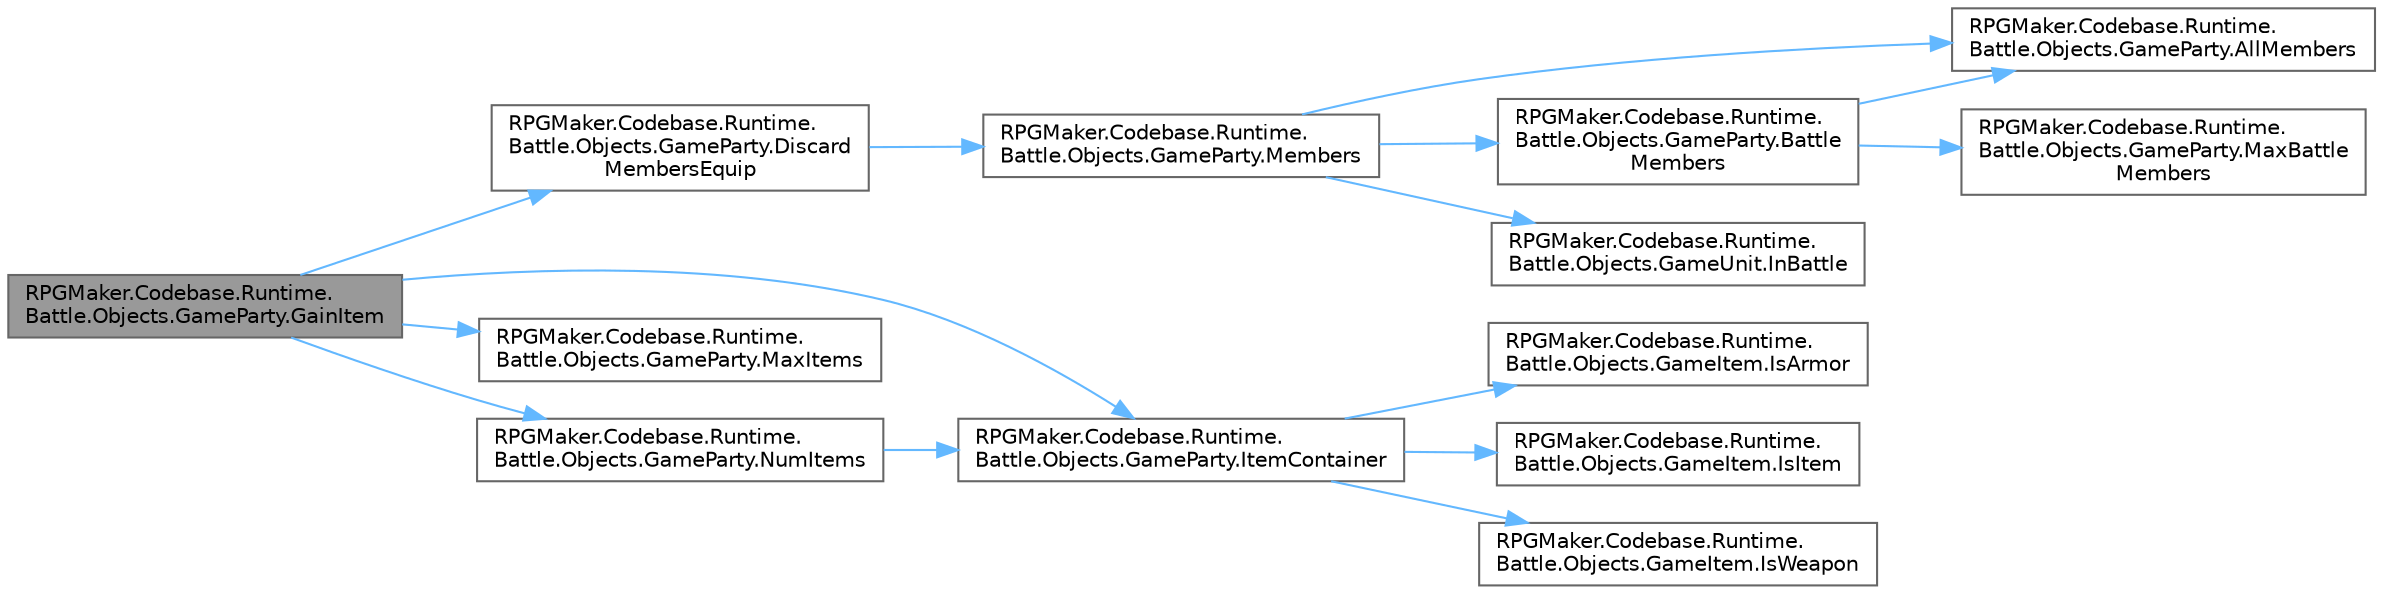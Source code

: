 digraph "RPGMaker.Codebase.Runtime.Battle.Objects.GameParty.GainItem"
{
 // LATEX_PDF_SIZE
  bgcolor="transparent";
  edge [fontname=Helvetica,fontsize=10,labelfontname=Helvetica,labelfontsize=10];
  node [fontname=Helvetica,fontsize=10,shape=box,height=0.2,width=0.4];
  rankdir="LR";
  Node1 [id="Node000001",label="RPGMaker.Codebase.Runtime.\lBattle.Objects.GameParty.GainItem",height=0.2,width=0.4,color="gray40", fillcolor="grey60", style="filled", fontcolor="black",tooltip="指定アイテムを増やす"];
  Node1 -> Node2 [id="edge1_Node000001_Node000002",color="steelblue1",style="solid",tooltip=" "];
  Node2 [id="Node000002",label="RPGMaker.Codebase.Runtime.\lBattle.Objects.GameParty.Discard\lMembersEquip",height=0.2,width=0.4,color="grey40", fillcolor="white", style="filled",URL="$d7/db3/class_r_p_g_maker_1_1_codebase_1_1_runtime_1_1_battle_1_1_objects_1_1_game_party.html#a8d4fc0410ec9165678164626063834eb",tooltip="指定の装備を捨てる"];
  Node2 -> Node3 [id="edge2_Node000002_Node000003",color="steelblue1",style="solid",tooltip=" "];
  Node3 [id="Node000003",label="RPGMaker.Codebase.Runtime.\lBattle.Objects.GameParty.Members",height=0.2,width=0.4,color="grey40", fillcolor="white", style="filled",URL="$d7/db3/class_r_p_g_maker_1_1_codebase_1_1_runtime_1_1_battle_1_1_objects_1_1_game_party.html#ae6820419564b17670564aad1bf41ff29",tooltip="戦闘中のバトラー生死問わず全て配列で返す"];
  Node3 -> Node4 [id="edge3_Node000003_Node000004",color="steelblue1",style="solid",tooltip=" "];
  Node4 [id="Node000004",label="RPGMaker.Codebase.Runtime.\lBattle.Objects.GameParty.AllMembers",height=0.2,width=0.4,color="grey40", fillcolor="white", style="filled",URL="$d7/db3/class_r_p_g_maker_1_1_codebase_1_1_runtime_1_1_battle_1_1_objects_1_1_game_party.html#a5ddba874c7edcee24070edc19331f21b",tooltip="パーティの全アクターを配列で返す"];
  Node3 -> Node5 [id="edge4_Node000003_Node000005",color="steelblue1",style="solid",tooltip=" "];
  Node5 [id="Node000005",label="RPGMaker.Codebase.Runtime.\lBattle.Objects.GameParty.Battle\lMembers",height=0.2,width=0.4,color="grey40", fillcolor="white", style="filled",URL="$d7/db3/class_r_p_g_maker_1_1_codebase_1_1_runtime_1_1_battle_1_1_objects_1_1_game_party.html#ac5ac2ccd4638ad18d4033b71c57ba156",tooltip="戦闘に参加する全アクターを配列で返す"];
  Node5 -> Node4 [id="edge5_Node000005_Node000004",color="steelblue1",style="solid",tooltip=" "];
  Node5 -> Node6 [id="edge6_Node000005_Node000006",color="steelblue1",style="solid",tooltip=" "];
  Node6 [id="Node000006",label="RPGMaker.Codebase.Runtime.\lBattle.Objects.GameParty.MaxBattle\lMembers",height=0.2,width=0.4,color="grey40", fillcolor="white", style="filled",URL="$d7/db3/class_r_p_g_maker_1_1_codebase_1_1_runtime_1_1_battle_1_1_objects_1_1_game_party.html#ad6fe33d8881f2757ddfab1ca1d2a595b",tooltip="戦闘参加メンバーの最大数(規定値:4)を返す"];
  Node3 -> Node7 [id="edge7_Node000003_Node000007",color="steelblue1",style="solid",tooltip=" "];
  Node7 [id="Node000007",label="RPGMaker.Codebase.Runtime.\lBattle.Objects.GameUnit.InBattle",height=0.2,width=0.4,color="grey40", fillcolor="white", style="filled",URL="$d5/dd1/class_r_p_g_maker_1_1_codebase_1_1_runtime_1_1_battle_1_1_objects_1_1_game_unit.html#a47931877561eb635d2604bb942faf61b",tooltip="戦闘中か"];
  Node1 -> Node8 [id="edge8_Node000001_Node000008",color="steelblue1",style="solid",tooltip=" "];
  Node8 [id="Node000008",label="RPGMaker.Codebase.Runtime.\lBattle.Objects.GameParty.ItemContainer",height=0.2,width=0.4,color="grey40", fillcolor="white", style="filled",URL="$d7/db3/class_r_p_g_maker_1_1_codebase_1_1_runtime_1_1_battle_1_1_objects_1_1_game_party.html#a92631eda3ce07ab085f4d65f7352537a",tooltip="指定アイテムが含まれるカテゴリ全体を配列で返す。 [アイテム][武器][防具]のいずれかのカテゴリ。"];
  Node8 -> Node9 [id="edge9_Node000008_Node000009",color="steelblue1",style="solid",tooltip=" "];
  Node9 [id="Node000009",label="RPGMaker.Codebase.Runtime.\lBattle.Objects.GameItem.IsArmor",height=0.2,width=0.4,color="grey40", fillcolor="white", style="filled",URL="$df/d31/class_r_p_g_maker_1_1_codebase_1_1_runtime_1_1_battle_1_1_objects_1_1_game_item.html#afa3889cb747f458bd18d31734668ba15",tooltip="防具か"];
  Node8 -> Node10 [id="edge10_Node000008_Node000010",color="steelblue1",style="solid",tooltip=" "];
  Node10 [id="Node000010",label="RPGMaker.Codebase.Runtime.\lBattle.Objects.GameItem.IsItem",height=0.2,width=0.4,color="grey40", fillcolor="white", style="filled",URL="$df/d31/class_r_p_g_maker_1_1_codebase_1_1_runtime_1_1_battle_1_1_objects_1_1_game_item.html#a35f76cfeaf6620da70f61d673ea7b817",tooltip="アイテムか"];
  Node8 -> Node11 [id="edge11_Node000008_Node000011",color="steelblue1",style="solid",tooltip=" "];
  Node11 [id="Node000011",label="RPGMaker.Codebase.Runtime.\lBattle.Objects.GameItem.IsWeapon",height=0.2,width=0.4,color="grey40", fillcolor="white", style="filled",URL="$df/d31/class_r_p_g_maker_1_1_codebase_1_1_runtime_1_1_battle_1_1_objects_1_1_game_item.html#afa9015599afefcf7879a8945feea7731",tooltip="武器か"];
  Node1 -> Node12 [id="edge12_Node000001_Node000012",color="steelblue1",style="solid",tooltip=" "];
  Node12 [id="Node000012",label="RPGMaker.Codebase.Runtime.\lBattle.Objects.GameParty.MaxItems",height=0.2,width=0.4,color="grey40", fillcolor="white", style="filled",URL="$d7/db3/class_r_p_g_maker_1_1_codebase_1_1_runtime_1_1_battle_1_1_objects_1_1_game_party.html#ad3abef85146213d411e0273faff084ff",tooltip="指定アイテムの最大数(規定値:99)を返す"];
  Node1 -> Node13 [id="edge13_Node000001_Node000013",color="steelblue1",style="solid",tooltip=" "];
  Node13 [id="Node000013",label="RPGMaker.Codebase.Runtime.\lBattle.Objects.GameParty.NumItems",height=0.2,width=0.4,color="grey40", fillcolor="white", style="filled",URL="$d7/db3/class_r_p_g_maker_1_1_codebase_1_1_runtime_1_1_battle_1_1_objects_1_1_game_party.html#ae9ce899610785ec40b914243774c190c",tooltip="パーティが持っている指定アイテムの数を返す"];
  Node13 -> Node8 [id="edge14_Node000013_Node000008",color="steelblue1",style="solid",tooltip=" "];
}
